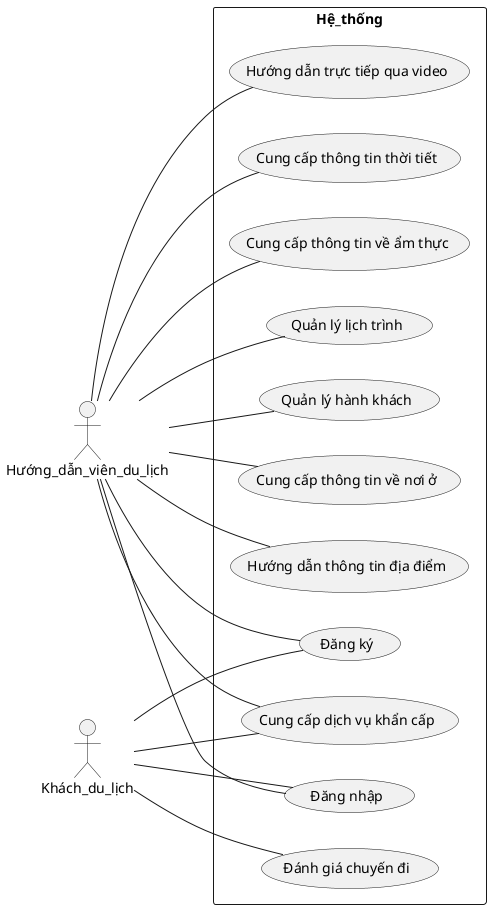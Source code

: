 @startuml usecase_diagram
left to right direction
actor Hướng_dẫn_viên_du_lịch as HDV
actor Khách_du_lịch as Khách

rectangle Hệ_thống {
  usecase (Đăng nhập) as UC_Dang_nhap
  usecase (Đăng ký) as UC_Dang_ky
  usecase (Hướng dẫn thông tin địa điểm) as UC_HD_Dia_diem
  usecase (Hướng dẫn trực tiếp qua video) as UC_HD_Video
  usecase (Cung cấp thông tin thời tiết) as UC_Thoi_tiet
  usecase (Cung cấp thông tin về ẩm thực) as UC_Ẩm_thực
  usecase (Đánh giá chuyến đi) as UC_Danh_gia
  usecase (Quản lý lịch trình) as UC_Lich_trinh
  usecase (Quản lý hành khách) as UC_Hanh_khach
  usecase (Cung cấp dịch vụ khẩn cấp) as UC_Khan_cap
  usecase (Cung cấp thông tin về nơi ở) as UC_Noi_o

  HDV -- UC_HD_Dia_diem
  HDV -- UC_HD_Video
  HDV -- UC_Noi_o
  HDV -- UC_Thoi_tiet
  HDV -- UC_Ẩm_thực
  Khách -- UC_Danh_gia
  HDV -- UC_Lich_trinh
  HDV -- UC_Hanh_khach
  HDV -- UC_Khan_cap
  Khách -- UC_Khan_cap
  Khách -- UC_Dang_nhap
  HDV -- UC_Dang_nhap
  Khách -- UC_Dang_ky
  HDV -- UC_Dang_ky
}



@enduml
